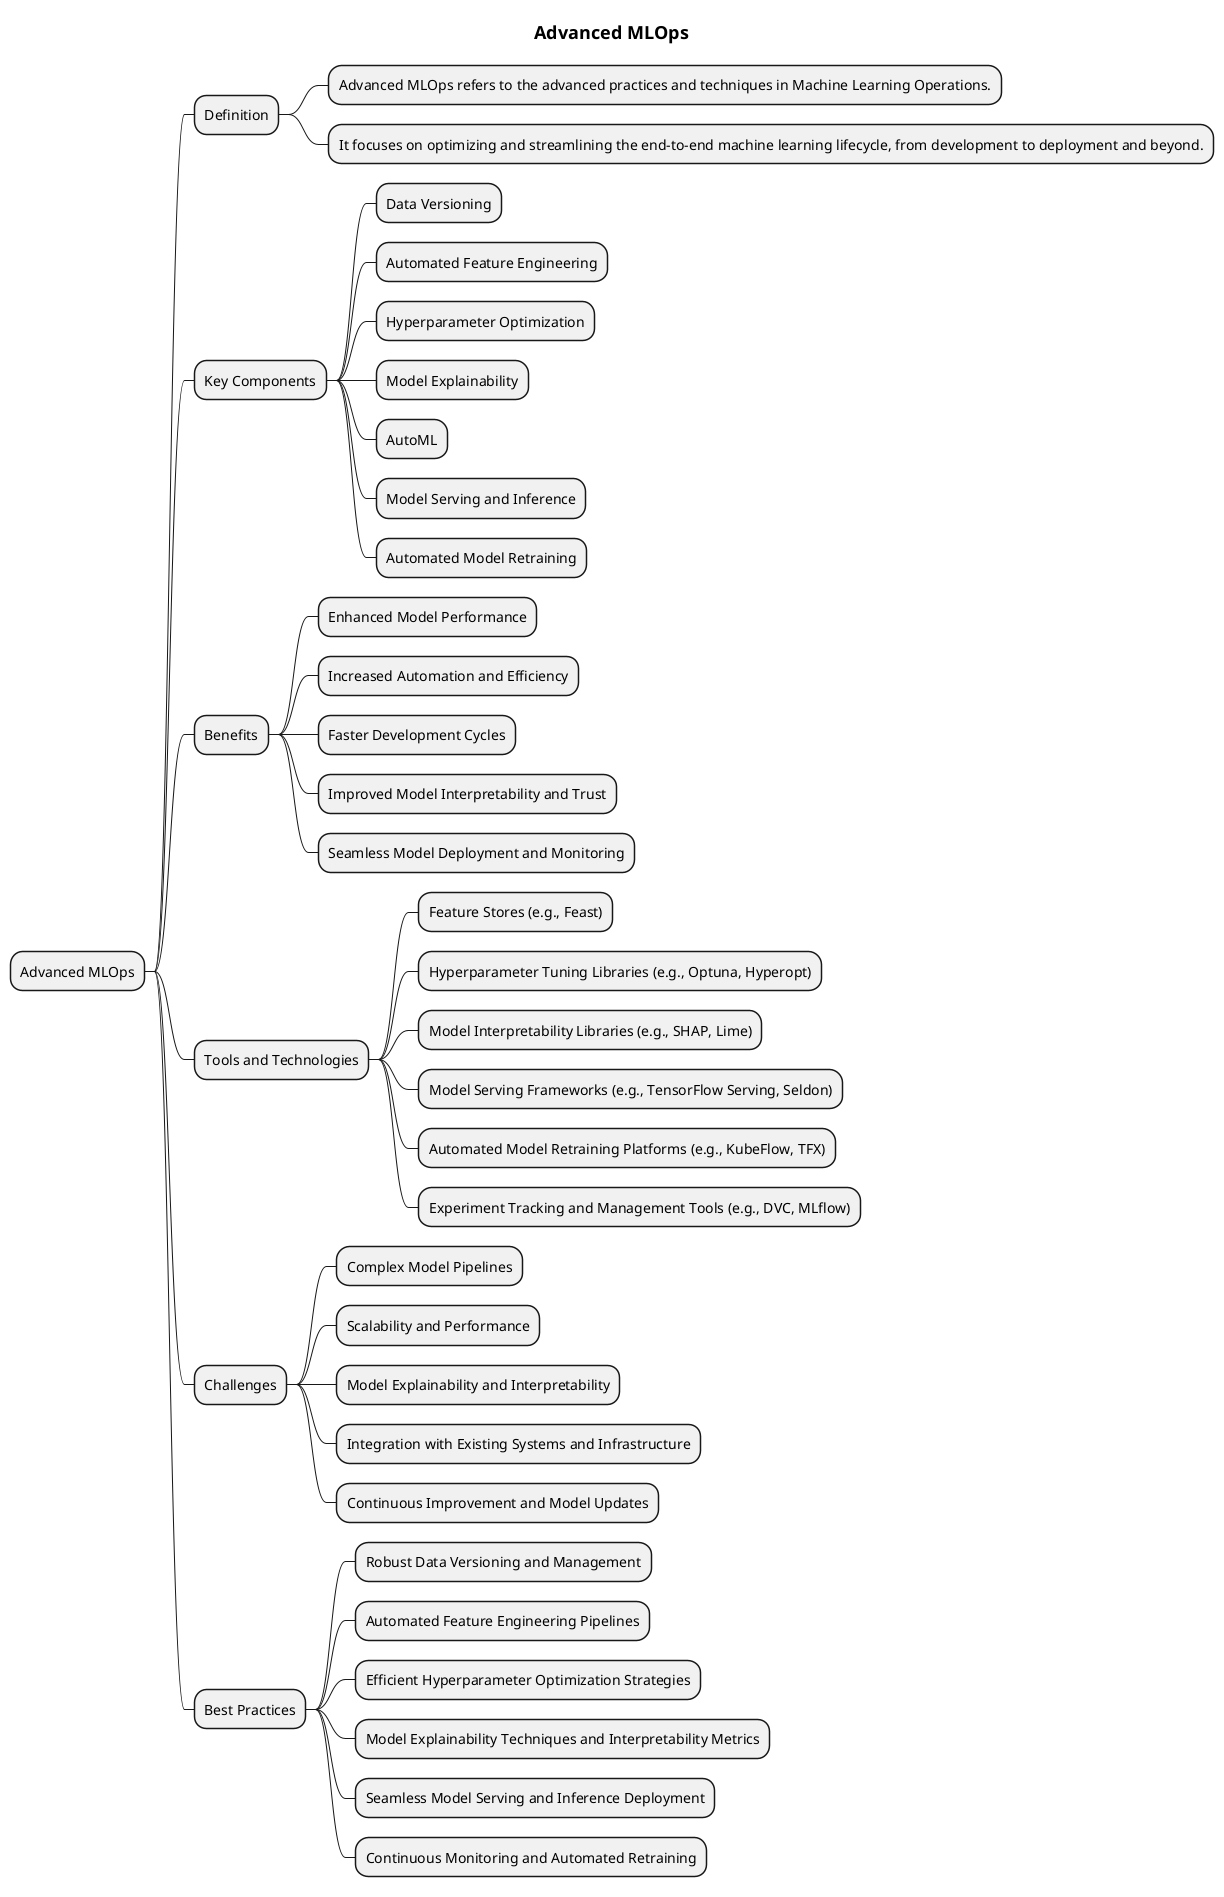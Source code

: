 @startmindmap
title =Advanced MLOps 

* Advanced MLOps
** Definition
*** Advanced MLOps refers to the advanced practices and techniques in Machine Learning Operations.
*** It focuses on optimizing and streamlining the end-to-end machine learning lifecycle, from development to deployment and beyond.
** Key Components
*** Data Versioning
*** Automated Feature Engineering
*** Hyperparameter Optimization
*** Model Explainability
*** AutoML
*** Model Serving and Inference
*** Automated Model Retraining
** Benefits
*** Enhanced Model Performance
*** Increased Automation and Efficiency
*** Faster Development Cycles
*** Improved Model Interpretability and Trust
*** Seamless Model Deployment and Monitoring
** Tools and Technologies
*** Feature Stores (e.g., Feast)
*** Hyperparameter Tuning Libraries (e.g., Optuna, Hyperopt)
*** Model Interpretability Libraries (e.g., SHAP, Lime)
*** Model Serving Frameworks (e.g., TensorFlow Serving, Seldon)
*** Automated Model Retraining Platforms (e.g., KubeFlow, TFX)
*** Experiment Tracking and Management Tools (e.g., DVC, MLflow)
** Challenges
*** Complex Model Pipelines
*** Scalability and Performance
*** Model Explainability and Interpretability
*** Integration with Existing Systems and Infrastructure
*** Continuous Improvement and Model Updates
** Best Practices
*** Robust Data Versioning and Management
*** Automated Feature Engineering Pipelines
*** Efficient Hyperparameter Optimization Strategies
*** Model Explainability Techniques and Interpretability Metrics
*** Seamless Model Serving and Inference Deployment
*** Continuous Monitoring and Automated Retraining
@endmindmap
